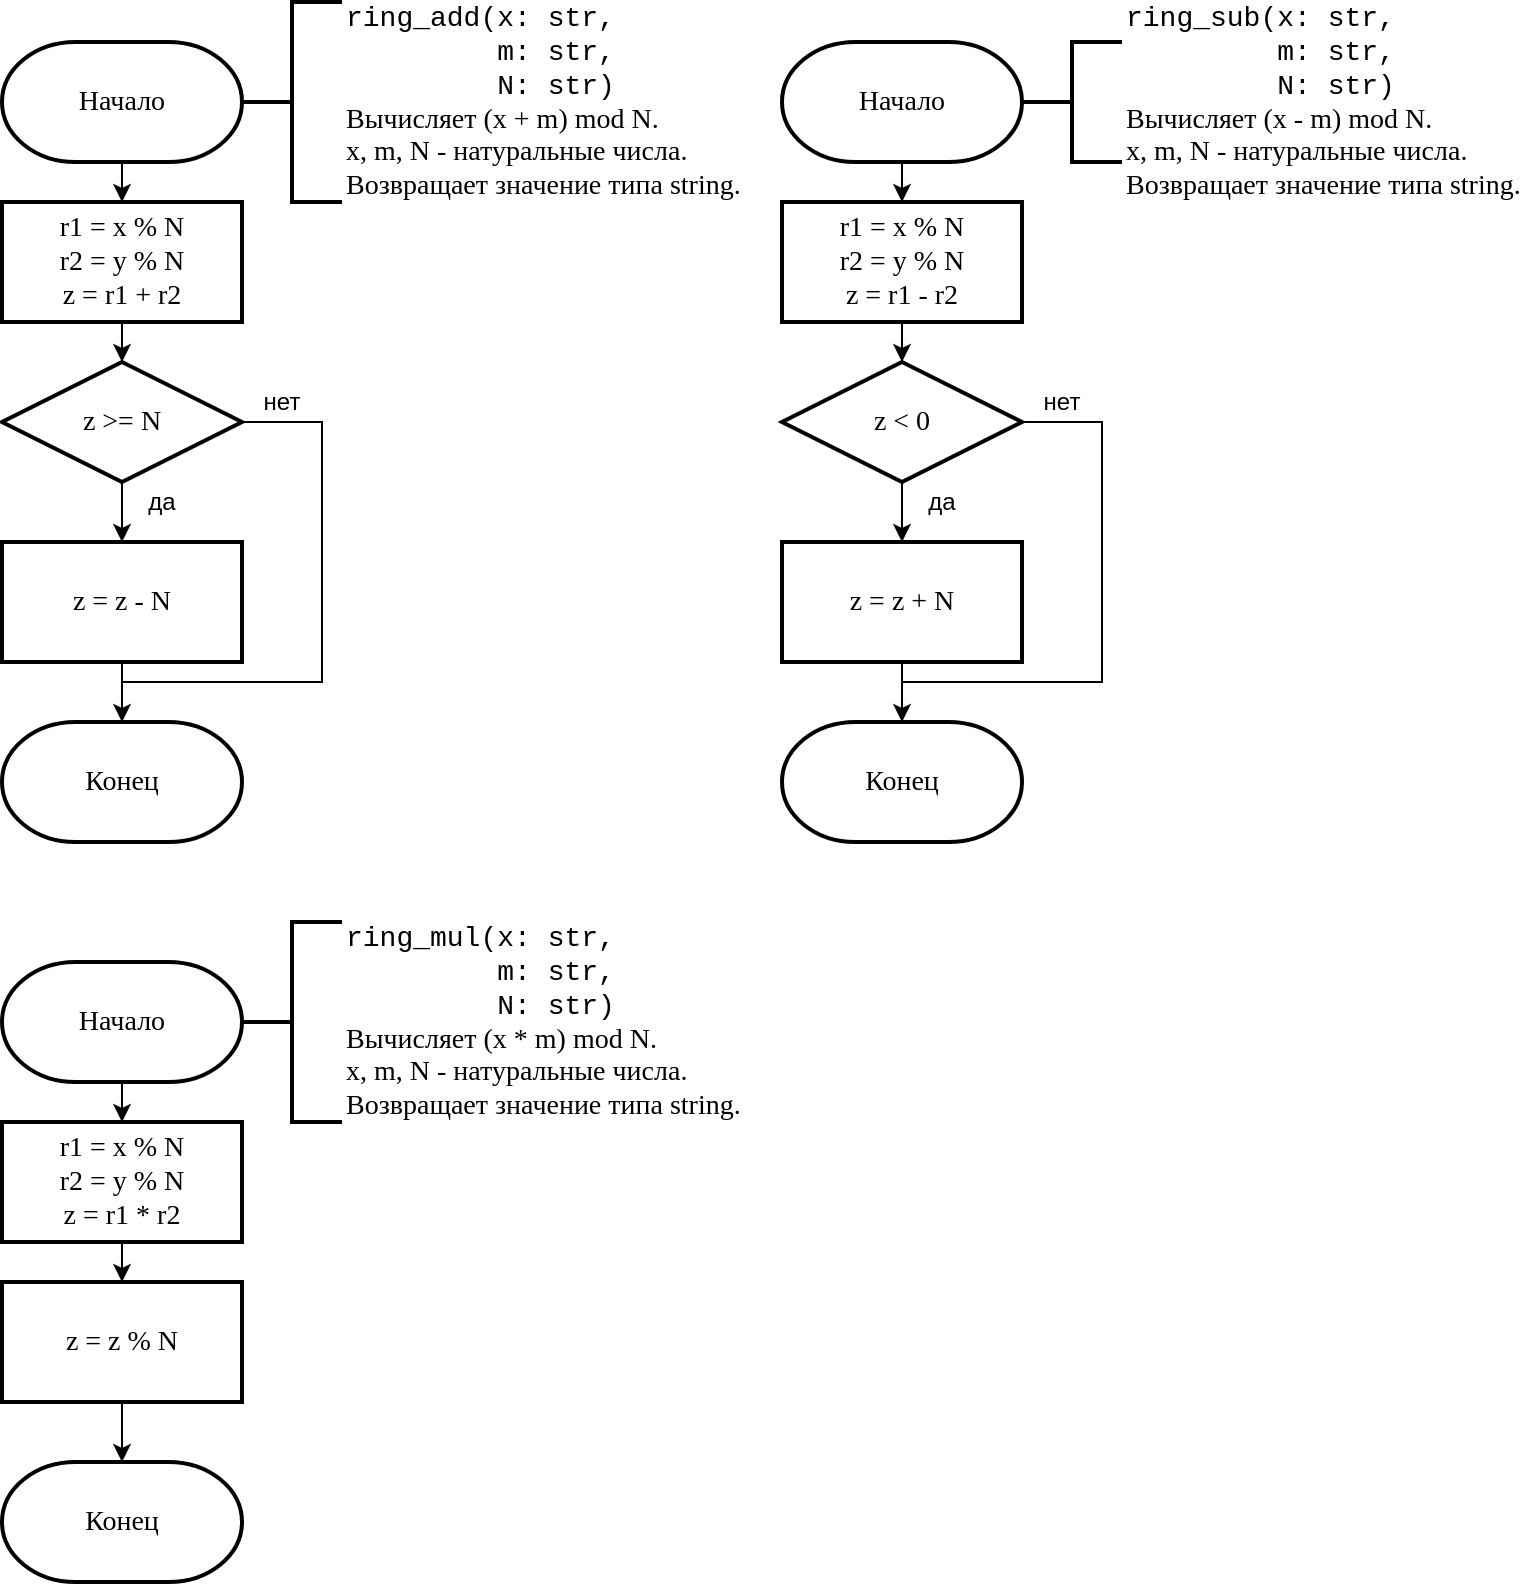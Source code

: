 <mxfile version="14.4.5"><diagram id="MlSowE7N2zOFGr-4BrM5" name="Page-1"><mxGraphModel dx="1422" dy="773" grid="1" gridSize="10" guides="1" tooltips="1" connect="1" arrows="1" fold="1" page="1" pageScale="1" pageWidth="827" pageHeight="1169" math="0" shadow="0"><root><mxCell id="0"/><mxCell id="1" parent="0"/><mxCell id="T-VkvvwlvgEf-x6tDr_E-10" style="edgeStyle=orthogonalEdgeStyle;rounded=0;orthogonalLoop=1;jettySize=auto;html=1;exitX=0.5;exitY=1;exitDx=0;exitDy=0;exitPerimeter=0;entryX=0.5;entryY=0;entryDx=0;entryDy=0;entryPerimeter=0;" parent="1" source="eOUjjm0YNrlzB128Bgmo-1" edge="1"><mxGeometry relative="1" as="geometry"><mxPoint x="120" y="120" as="targetPoint"/></mxGeometry></mxCell><mxCell id="eOUjjm0YNrlzB128Bgmo-1" value="Начало" style="strokeWidth=2;html=1;shape=mxgraph.flowchart.terminator;whiteSpace=wrap;fontSize=14;fontFamily=Times New Roman;" parent="1" vertex="1"><mxGeometry x="60" y="40" width="120" height="60" as="geometry"/></mxCell><mxCell id="eOUjjm0YNrlzB128Bgmo-4" value="&lt;div&gt;&lt;font face=&quot;Courier New&quot;&gt;ring_add(x: str,&lt;/font&gt;&lt;/div&gt;&lt;div&gt;&lt;font face=&quot;Courier New&quot;&gt;&amp;nbsp;&amp;nbsp;&amp;nbsp;&amp;nbsp;&amp;nbsp;&amp;nbsp;&amp;nbsp;&amp;nbsp; m: str,&lt;/font&gt;&lt;/div&gt;&lt;div&gt;&lt;font face=&quot;Courier New&quot;&gt;&amp;nbsp;&amp;nbsp;&amp;nbsp;&amp;nbsp;&amp;nbsp;&amp;nbsp;&amp;nbsp;&amp;nbsp; N: str)&lt;/font&gt;&lt;/div&gt;&lt;div&gt;Вычисляет (x + m) mod N.&lt;br&gt;&lt;/div&gt;&lt;div&gt;x, m, N - натуральные числа.&lt;br&gt;&lt;/div&gt;&lt;div&gt;Возвращает значение типа string.&lt;br&gt;&lt;/div&gt;" style="strokeWidth=2;html=1;shape=mxgraph.flowchart.annotation_2;align=left;labelPosition=right;pointerEvents=1;fontFamily=Times New Roman;fontSize=14;" parent="1" vertex="1"><mxGeometry x="180" y="20" width="50" height="100" as="geometry"/></mxCell><mxCell id="IM-thvMg3vbpPhvzoNIr-2" style="edgeStyle=orthogonalEdgeStyle;rounded=0;orthogonalLoop=1;jettySize=auto;html=1;exitX=0.5;exitY=1;exitDx=0;exitDy=0;entryX=0.5;entryY=0;entryDx=0;entryDy=0;entryPerimeter=0;" edge="1" parent="1" source="T-VkvvwlvgEf-x6tDr_E-16" target="T-VkvvwlvgEf-x6tDr_E-25"><mxGeometry relative="1" as="geometry"/></mxCell><mxCell id="T-VkvvwlvgEf-x6tDr_E-16" value="&lt;div&gt;r1 = x % N&lt;/div&gt;&lt;div&gt;r2 = y % N&lt;/div&gt;&lt;div&gt;z = r1 + r2&lt;br&gt;&lt;/div&gt;" style="rounded=0;whiteSpace=wrap;html=1;absoluteArcSize=1;arcSize=14;strokeWidth=2;fontFamily=Times New Roman;fontSize=14;" parent="1" vertex="1"><mxGeometry x="60" y="120" width="120" height="60" as="geometry"/></mxCell><mxCell id="T-VkvvwlvgEf-x6tDr_E-23" value="" style="edgeStyle=orthogonalEdgeStyle;rounded=0;orthogonalLoop=1;jettySize=auto;html=1;exitX=0.5;exitY=1;exitDx=0;exitDy=0;exitPerimeter=0;entryX=0.5;entryY=0;entryDx=0;entryDy=0;fontFamily=Times New Roman;fontSize=14;" parent="1" source="T-VkvvwlvgEf-x6tDr_E-25" target="T-VkvvwlvgEf-x6tDr_E-26" edge="1"><mxGeometry relative="1" as="geometry"/></mxCell><mxCell id="IM-thvMg3vbpPhvzoNIr-4" style="edgeStyle=orthogonalEdgeStyle;rounded=0;orthogonalLoop=1;jettySize=auto;html=1;exitX=1;exitY=0.5;exitDx=0;exitDy=0;exitPerimeter=0;endArrow=none;endFill=0;" edge="1" parent="1" source="T-VkvvwlvgEf-x6tDr_E-25"><mxGeometry relative="1" as="geometry"><mxPoint x="120" y="350" as="targetPoint"/><Array as="points"><mxPoint x="220" y="230"/><mxPoint x="220" y="360"/><mxPoint x="120" y="360"/></Array></mxGeometry></mxCell><mxCell id="T-VkvvwlvgEf-x6tDr_E-25" value="z &amp;gt;= N" style="strokeWidth=2;html=1;shape=mxgraph.flowchart.decision;whiteSpace=wrap;rounded=0;fontFamily=Times New Roman;fontSize=14;" parent="1" vertex="1"><mxGeometry x="60" y="200" width="120" height="60" as="geometry"/></mxCell><mxCell id="IM-thvMg3vbpPhvzoNIr-3" style="edgeStyle=orthogonalEdgeStyle;rounded=0;orthogonalLoop=1;jettySize=auto;html=1;exitX=0.5;exitY=1;exitDx=0;exitDy=0;entryX=0.5;entryY=0;entryDx=0;entryDy=0;entryPerimeter=0;" edge="1" parent="1" source="T-VkvvwlvgEf-x6tDr_E-26" target="T-VkvvwlvgEf-x6tDr_E-31"><mxGeometry relative="1" as="geometry"/></mxCell><mxCell id="T-VkvvwlvgEf-x6tDr_E-26" value="z = z - N" style="rounded=0;whiteSpace=wrap;html=1;absoluteArcSize=1;arcSize=14;strokeWidth=2;fontFamily=Times New Roman;fontSize=14;" parent="1" vertex="1"><mxGeometry x="60" y="290" width="120" height="60" as="geometry"/></mxCell><mxCell id="T-VkvvwlvgEf-x6tDr_E-30" value="нет" style="text;html=1;strokeColor=none;fillColor=none;align=center;verticalAlign=middle;whiteSpace=wrap;rounded=0;" parent="1" vertex="1"><mxGeometry x="190" y="210" width="20" height="20" as="geometry"/></mxCell><mxCell id="T-VkvvwlvgEf-x6tDr_E-31" value="Конец" style="strokeWidth=2;html=1;shape=mxgraph.flowchart.terminator;whiteSpace=wrap;fontSize=14;fontFamily=Times New Roman;" parent="1" vertex="1"><mxGeometry x="60" y="380" width="120" height="60" as="geometry"/></mxCell><mxCell id="IM-thvMg3vbpPhvzoNIr-5" value="да" style="text;html=1;strokeColor=none;fillColor=none;align=center;verticalAlign=middle;whiteSpace=wrap;rounded=0;" vertex="1" parent="1"><mxGeometry x="130" y="260" width="20" height="20" as="geometry"/></mxCell><mxCell id="IM-thvMg3vbpPhvzoNIr-7" style="edgeStyle=orthogonalEdgeStyle;rounded=0;orthogonalLoop=1;jettySize=auto;html=1;exitX=0.5;exitY=1;exitDx=0;exitDy=0;exitPerimeter=0;entryX=0.5;entryY=0;entryDx=0;entryDy=0;entryPerimeter=0;" edge="1" parent="1" source="IM-thvMg3vbpPhvzoNIr-8"><mxGeometry relative="1" as="geometry"><mxPoint x="510" y="120" as="targetPoint"/></mxGeometry></mxCell><mxCell id="IM-thvMg3vbpPhvzoNIr-8" value="Начало" style="strokeWidth=2;html=1;shape=mxgraph.flowchart.terminator;whiteSpace=wrap;fontSize=14;fontFamily=Times New Roman;" vertex="1" parent="1"><mxGeometry x="450" y="40" width="120" height="60" as="geometry"/></mxCell><mxCell id="IM-thvMg3vbpPhvzoNIr-9" value="&lt;div&gt;&lt;font face=&quot;Courier New&quot;&gt;ring_sub(x: str,&lt;/font&gt;&lt;/div&gt;&lt;div&gt;&lt;font face=&quot;Courier New&quot;&gt;&amp;nbsp;&amp;nbsp;&amp;nbsp;&amp;nbsp;&amp;nbsp;&amp;nbsp;&amp;nbsp;&amp;nbsp; m: str,&lt;/font&gt;&lt;/div&gt;&lt;div&gt;&lt;font face=&quot;Courier New&quot;&gt;&amp;nbsp;&amp;nbsp;&amp;nbsp;&amp;nbsp;&amp;nbsp;&amp;nbsp;&amp;nbsp;&amp;nbsp; N: str)&lt;/font&gt;&lt;/div&gt;&lt;div&gt;Вычисляет (x - m) mod N.&lt;br&gt;&lt;/div&gt;&lt;div&gt;x, m, N - натуральные числа.&lt;br&gt;&lt;/div&gt;&lt;div&gt;Возвращает значение типа string.&lt;br&gt;&lt;/div&gt;" style="strokeWidth=2;html=1;shape=mxgraph.flowchart.annotation_2;align=left;labelPosition=right;pointerEvents=1;fontFamily=Times New Roman;fontSize=14;" vertex="1" parent="1"><mxGeometry x="570" y="40" width="50" height="60" as="geometry"/></mxCell><mxCell id="IM-thvMg3vbpPhvzoNIr-10" style="edgeStyle=orthogonalEdgeStyle;rounded=0;orthogonalLoop=1;jettySize=auto;html=1;exitX=0.5;exitY=1;exitDx=0;exitDy=0;entryX=0.5;entryY=0;entryDx=0;entryDy=0;entryPerimeter=0;" edge="1" parent="1" source="IM-thvMg3vbpPhvzoNIr-11" target="IM-thvMg3vbpPhvzoNIr-14"><mxGeometry relative="1" as="geometry"/></mxCell><mxCell id="IM-thvMg3vbpPhvzoNIr-11" value="&lt;div&gt;r1 = x % N&lt;/div&gt;&lt;div&gt;r2 = y % N&lt;/div&gt;&lt;div&gt;z = r1 - r2&lt;br&gt;&lt;/div&gt;" style="rounded=0;whiteSpace=wrap;html=1;absoluteArcSize=1;arcSize=14;strokeWidth=2;fontFamily=Times New Roman;fontSize=14;" vertex="1" parent="1"><mxGeometry x="450" y="120" width="120" height="60" as="geometry"/></mxCell><mxCell id="IM-thvMg3vbpPhvzoNIr-12" value="" style="edgeStyle=orthogonalEdgeStyle;rounded=0;orthogonalLoop=1;jettySize=auto;html=1;exitX=0.5;exitY=1;exitDx=0;exitDy=0;exitPerimeter=0;entryX=0.5;entryY=0;entryDx=0;entryDy=0;fontFamily=Times New Roman;fontSize=14;" edge="1" parent="1" source="IM-thvMg3vbpPhvzoNIr-14" target="IM-thvMg3vbpPhvzoNIr-16"><mxGeometry relative="1" as="geometry"/></mxCell><mxCell id="IM-thvMg3vbpPhvzoNIr-13" style="edgeStyle=orthogonalEdgeStyle;rounded=0;orthogonalLoop=1;jettySize=auto;html=1;exitX=1;exitY=0.5;exitDx=0;exitDy=0;exitPerimeter=0;endArrow=none;endFill=0;" edge="1" parent="1" source="IM-thvMg3vbpPhvzoNIr-14"><mxGeometry relative="1" as="geometry"><mxPoint x="510" y="350" as="targetPoint"/><Array as="points"><mxPoint x="610" y="230"/><mxPoint x="610" y="360"/><mxPoint x="510" y="360"/></Array></mxGeometry></mxCell><mxCell id="IM-thvMg3vbpPhvzoNIr-14" value="z &amp;lt; 0" style="strokeWidth=2;html=1;shape=mxgraph.flowchart.decision;whiteSpace=wrap;rounded=0;fontFamily=Times New Roman;fontSize=14;" vertex="1" parent="1"><mxGeometry x="450" y="200" width="120" height="60" as="geometry"/></mxCell><mxCell id="IM-thvMg3vbpPhvzoNIr-15" style="edgeStyle=orthogonalEdgeStyle;rounded=0;orthogonalLoop=1;jettySize=auto;html=1;exitX=0.5;exitY=1;exitDx=0;exitDy=0;entryX=0.5;entryY=0;entryDx=0;entryDy=0;entryPerimeter=0;" edge="1" parent="1" source="IM-thvMg3vbpPhvzoNIr-16" target="IM-thvMg3vbpPhvzoNIr-18"><mxGeometry relative="1" as="geometry"/></mxCell><mxCell id="IM-thvMg3vbpPhvzoNIr-16" value="z = z + N" style="rounded=0;whiteSpace=wrap;html=1;absoluteArcSize=1;arcSize=14;strokeWidth=2;fontFamily=Times New Roman;fontSize=14;" vertex="1" parent="1"><mxGeometry x="450" y="290" width="120" height="60" as="geometry"/></mxCell><mxCell id="IM-thvMg3vbpPhvzoNIr-17" value="нет" style="text;html=1;strokeColor=none;fillColor=none;align=center;verticalAlign=middle;whiteSpace=wrap;rounded=0;" vertex="1" parent="1"><mxGeometry x="580" y="210" width="20" height="20" as="geometry"/></mxCell><mxCell id="IM-thvMg3vbpPhvzoNIr-18" value="Конец" style="strokeWidth=2;html=1;shape=mxgraph.flowchart.terminator;whiteSpace=wrap;fontSize=14;fontFamily=Times New Roman;" vertex="1" parent="1"><mxGeometry x="450" y="380" width="120" height="60" as="geometry"/></mxCell><mxCell id="IM-thvMg3vbpPhvzoNIr-19" value="да" style="text;html=1;strokeColor=none;fillColor=none;align=center;verticalAlign=middle;whiteSpace=wrap;rounded=0;" vertex="1" parent="1"><mxGeometry x="520" y="260" width="20" height="20" as="geometry"/></mxCell><mxCell id="IM-thvMg3vbpPhvzoNIr-20" style="edgeStyle=orthogonalEdgeStyle;rounded=0;orthogonalLoop=1;jettySize=auto;html=1;exitX=0.5;exitY=1;exitDx=0;exitDy=0;exitPerimeter=0;entryX=0.5;entryY=0;entryDx=0;entryDy=0;entryPerimeter=0;" edge="1" parent="1" source="IM-thvMg3vbpPhvzoNIr-21"><mxGeometry relative="1" as="geometry"><mxPoint x="120" y="580" as="targetPoint"/></mxGeometry></mxCell><mxCell id="IM-thvMg3vbpPhvzoNIr-21" value="Начало" style="strokeWidth=2;html=1;shape=mxgraph.flowchart.terminator;whiteSpace=wrap;fontSize=14;fontFamily=Times New Roman;" vertex="1" parent="1"><mxGeometry x="60" y="500" width="120" height="60" as="geometry"/></mxCell><mxCell id="IM-thvMg3vbpPhvzoNIr-22" value="&lt;div&gt;&lt;font face=&quot;Courier New&quot;&gt;ring_mul(x: str,&lt;/font&gt;&lt;/div&gt;&lt;div&gt;&lt;font face=&quot;Courier New&quot;&gt;&amp;nbsp;&amp;nbsp;&amp;nbsp;&amp;nbsp;&amp;nbsp;&amp;nbsp;&amp;nbsp;&amp;nbsp; m: str,&lt;/font&gt;&lt;/div&gt;&lt;div&gt;&lt;font face=&quot;Courier New&quot;&gt;&amp;nbsp;&amp;nbsp;&amp;nbsp;&amp;nbsp;&amp;nbsp;&amp;nbsp;&amp;nbsp;&amp;nbsp; N: str)&lt;/font&gt;&lt;/div&gt;&lt;div&gt;Вычисляет (x * m) mod N.&lt;br&gt;&lt;/div&gt;&lt;div&gt;x, m, N - натуральные числа.&lt;br&gt;&lt;/div&gt;&lt;div&gt;Возвращает значение типа string.&lt;br&gt;&lt;/div&gt;" style="strokeWidth=2;html=1;shape=mxgraph.flowchart.annotation_2;align=left;labelPosition=right;pointerEvents=1;fontFamily=Times New Roman;fontSize=14;" vertex="1" parent="1"><mxGeometry x="180" y="480" width="50" height="100" as="geometry"/></mxCell><mxCell id="IM-thvMg3vbpPhvzoNIr-23" style="edgeStyle=orthogonalEdgeStyle;rounded=0;orthogonalLoop=1;jettySize=auto;html=1;exitX=0.5;exitY=1;exitDx=0;exitDy=0;entryX=0.5;entryY=0;entryDx=0;entryDy=0;entryPerimeter=0;" edge="1" parent="1" source="IM-thvMg3vbpPhvzoNIr-24"><mxGeometry relative="1" as="geometry"><mxPoint x="120" y="660" as="targetPoint"/></mxGeometry></mxCell><mxCell id="IM-thvMg3vbpPhvzoNIr-24" value="&lt;div&gt;r1 = x % N&lt;/div&gt;&lt;div&gt;r2 = y % N&lt;/div&gt;&lt;div&gt;z = r1 * r2&lt;br&gt;&lt;/div&gt;" style="rounded=0;whiteSpace=wrap;html=1;absoluteArcSize=1;arcSize=14;strokeWidth=2;fontFamily=Times New Roman;fontSize=14;" vertex="1" parent="1"><mxGeometry x="60" y="580" width="120" height="60" as="geometry"/></mxCell><mxCell id="IM-thvMg3vbpPhvzoNIr-28" style="edgeStyle=orthogonalEdgeStyle;rounded=0;orthogonalLoop=1;jettySize=auto;html=1;exitX=0.5;exitY=1;exitDx=0;exitDy=0;entryX=0.5;entryY=0;entryDx=0;entryDy=0;entryPerimeter=0;" edge="1" parent="1" source="IM-thvMg3vbpPhvzoNIr-29" target="IM-thvMg3vbpPhvzoNIr-31"><mxGeometry relative="1" as="geometry"/></mxCell><mxCell id="IM-thvMg3vbpPhvzoNIr-29" value="z = z % N" style="rounded=0;whiteSpace=wrap;html=1;absoluteArcSize=1;arcSize=14;strokeWidth=2;fontFamily=Times New Roman;fontSize=14;" vertex="1" parent="1"><mxGeometry x="60" y="660" width="120" height="60" as="geometry"/></mxCell><mxCell id="IM-thvMg3vbpPhvzoNIr-31" value="Конец" style="strokeWidth=2;html=1;shape=mxgraph.flowchart.terminator;whiteSpace=wrap;fontSize=14;fontFamily=Times New Roman;" vertex="1" parent="1"><mxGeometry x="60" y="750" width="120" height="60" as="geometry"/></mxCell></root></mxGraphModel></diagram></mxfile>